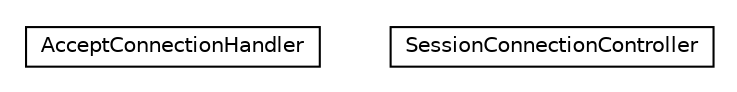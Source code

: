 #!/usr/local/bin/dot
#
# Class diagram 
# Generated by UMLGraph version 5.1 (http://www.umlgraph.org/)
#

digraph G {
	edge [fontname="Helvetica",fontsize=10,labelfontname="Helvetica",labelfontsize=10];
	node [fontname="Helvetica",fontsize=10,shape=plaintext];
	nodesep=0.25;
	ranksep=0.5;
	// edu.proz.checkers.server.infrastructure.AcceptConnectionHandler
	c389 [label=<<table title="edu.proz.checkers.server.infrastructure.AcceptConnectionHandler" border="0" cellborder="1" cellspacing="0" cellpadding="2" port="p" href="./AcceptConnectionHandler.html">
		<tr><td><table border="0" cellspacing="0" cellpadding="1">
<tr><td align="center" balign="center"> AcceptConnectionHandler </td></tr>
		</table></td></tr>
		</table>>, fontname="Helvetica", fontcolor="black", fontsize=10.0];
	// edu.proz.checkers.server.infrastructure.SessionConnectionController
	c390 [label=<<table title="edu.proz.checkers.server.infrastructure.SessionConnectionController" border="0" cellborder="1" cellspacing="0" cellpadding="2" port="p" href="./SessionConnectionController.html">
		<tr><td><table border="0" cellspacing="0" cellpadding="1">
<tr><td align="center" balign="center"> SessionConnectionController </td></tr>
		</table></td></tr>
		</table>>, fontname="Helvetica", fontcolor="black", fontsize=10.0];
}

